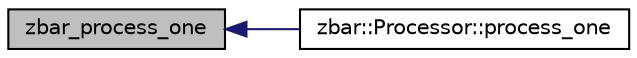 digraph G
{
  edge [fontname="Helvetica",fontsize="10",labelfontname="Helvetica",labelfontsize="10"];
  node [fontname="Helvetica",fontsize="10",shape=record];
  rankdir=LR;
  Node1 [label="zbar_process_one",height=0.2,width=0.4,color="black", fillcolor="grey75", style="filled" fontcolor="black"];
  Node1 -> Node2 [dir=back,color="midnightblue",fontsize="10",style="solid",fontname="Helvetica"];
  Node2 [label="zbar::Processor::process_one",height=0.2,width=0.4,color="black", fillcolor="white", style="filled",URL="$classzbar_1_1_processor.html#a39d1094887b26b95f188c97381cc7161"];
}
